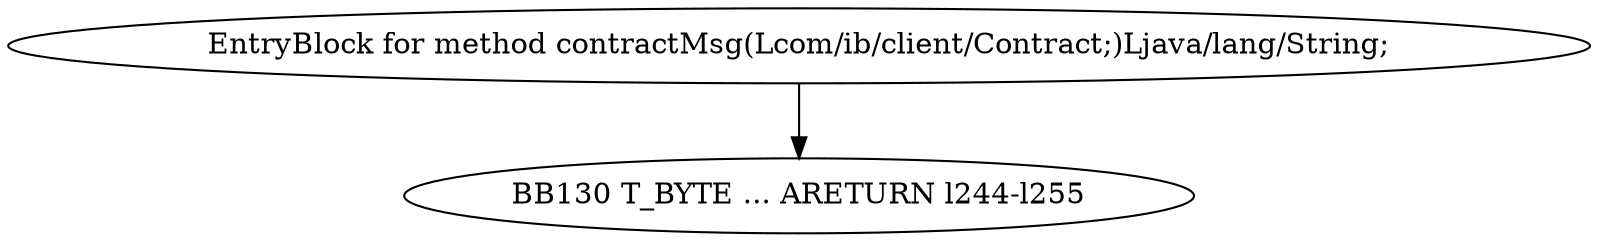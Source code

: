 digraph G {
  1 [ label="BB130 T_BYTE ... ARETURN l244-l255" ];
  2 [ label="EntryBlock for method contractMsg(Lcom/ib/client/Contract;)Ljava/lang/String;" ];
  2 -> 1 [ label="" ];
}
